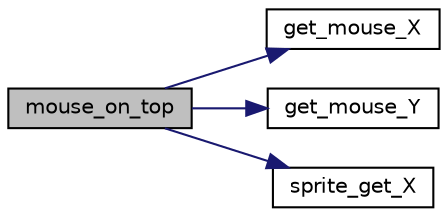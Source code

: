 digraph "mouse_on_top"
{
 // LATEX_PDF_SIZE
  edge [fontname="Helvetica",fontsize="10",labelfontname="Helvetica",labelfontsize="10"];
  node [fontname="Helvetica",fontsize="10",shape=record];
  rankdir="LR";
  Node1 [label="mouse_on_top",height=0.2,width=0.4,color="black", fillcolor="grey75", style="filled", fontcolor="black",tooltip="Gets value if its on top of a menu item."];
  Node1 -> Node2 [color="midnightblue",fontsize="10",style="solid"];
  Node2 [label="get_mouse_X",height=0.2,width=0.4,color="black", fillcolor="white", style="filled",URL="$group__mouse.html#ga23d7aeb5d8cf04f855dc4f4d10b04aad",tooltip="Gets mouse horizontal position."];
  Node1 -> Node3 [color="midnightblue",fontsize="10",style="solid"];
  Node3 [label="get_mouse_Y",height=0.2,width=0.4,color="black", fillcolor="white", style="filled",URL="$group__mouse.html#gae8b36a4fe5503fa46bbf52200c1404cf",tooltip="Gets mouse vertical position."];
  Node1 -> Node4 [color="midnightblue",fontsize="10",style="solid"];
  Node4 [label="sprite_get_X",height=0.2,width=0.4,color="black", fillcolor="white", style="filled",URL="$group__sprite.html#gabd0ec8bfd082e7911d1d566f484f39b8",tooltip="Gets horizontal value from sprite."];
}
